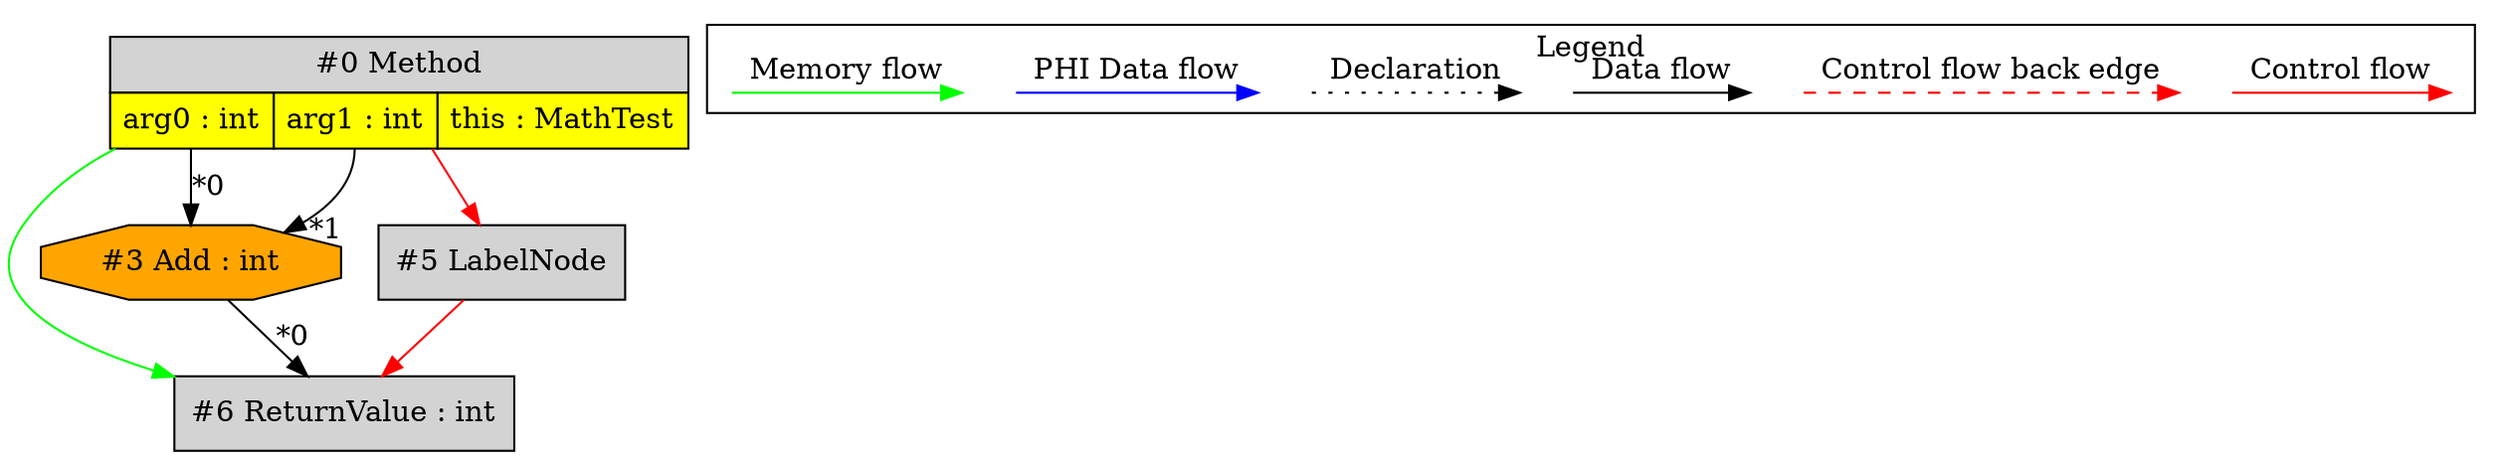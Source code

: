digraph {
 node0[margin="0", label=<<table border="0" cellborder="1" cellspacing="0" cellpadding="5"><tr><td colspan="3">#0 Method</td></tr><tr><td port="prj2" bgcolor="yellow">arg0 : int</td><td port="prj1" bgcolor="yellow">arg1 : int</td><td port="prj4" bgcolor="yellow">this : MathTest</td></tr></table>>,shape=none, fillcolor=lightgrey, style=filled];
 node6[label="#6 ReturnValue : int",shape=box, fillcolor=lightgrey, style=filled];
 node3 -> node6[headlabel="*0", labeldistance=2];
 node5 -> node6[labeldistance=2, color=red, fontcolor=red];
 node0 -> node6[labeldistance=2, color=green, constraint=false];
 node5[label="#5 LabelNode",shape=box, fillcolor=lightgrey, style=filled];
 node0 -> node5[labeldistance=2, color=red, fontcolor=red];
 node3[label="#3 Add : int",shape=octagon, fillcolor=orange, style=filled];
 node0:prj2 -> node3[headlabel="*0", labeldistance=2];
 node0:prj1 -> node3[headlabel="*1", labeldistance=2];
 subgraph cluster_000 {
  label = "Legend";
  node [shape=point]
  {
   rank=same;
   c0 [style = invis];
   c1 [style = invis];
   c2 [style = invis];
   c3 [style = invis];
   d0 [style = invis];
   d1 [style = invis];
   d2 [style = invis];
   d3 [style = invis];
   d4 [style = invis];
   d5 [style = invis];
   d6 [style = invis];
   d7 [style = invis];
  }
  c0 -> c1 [label="Control flow", style=solid, color=red]
  c2 -> c3 [label="Control flow back edge", style=dashed, color=red]
  d0 -> d1 [label="Data flow"]
  d2 -> d3 [label="Declaration", style=dotted]
  d4 -> d5 [label="PHI Data flow", color=blue]
  d6 -> d7 [label="Memory flow", color=green]
 }

}
